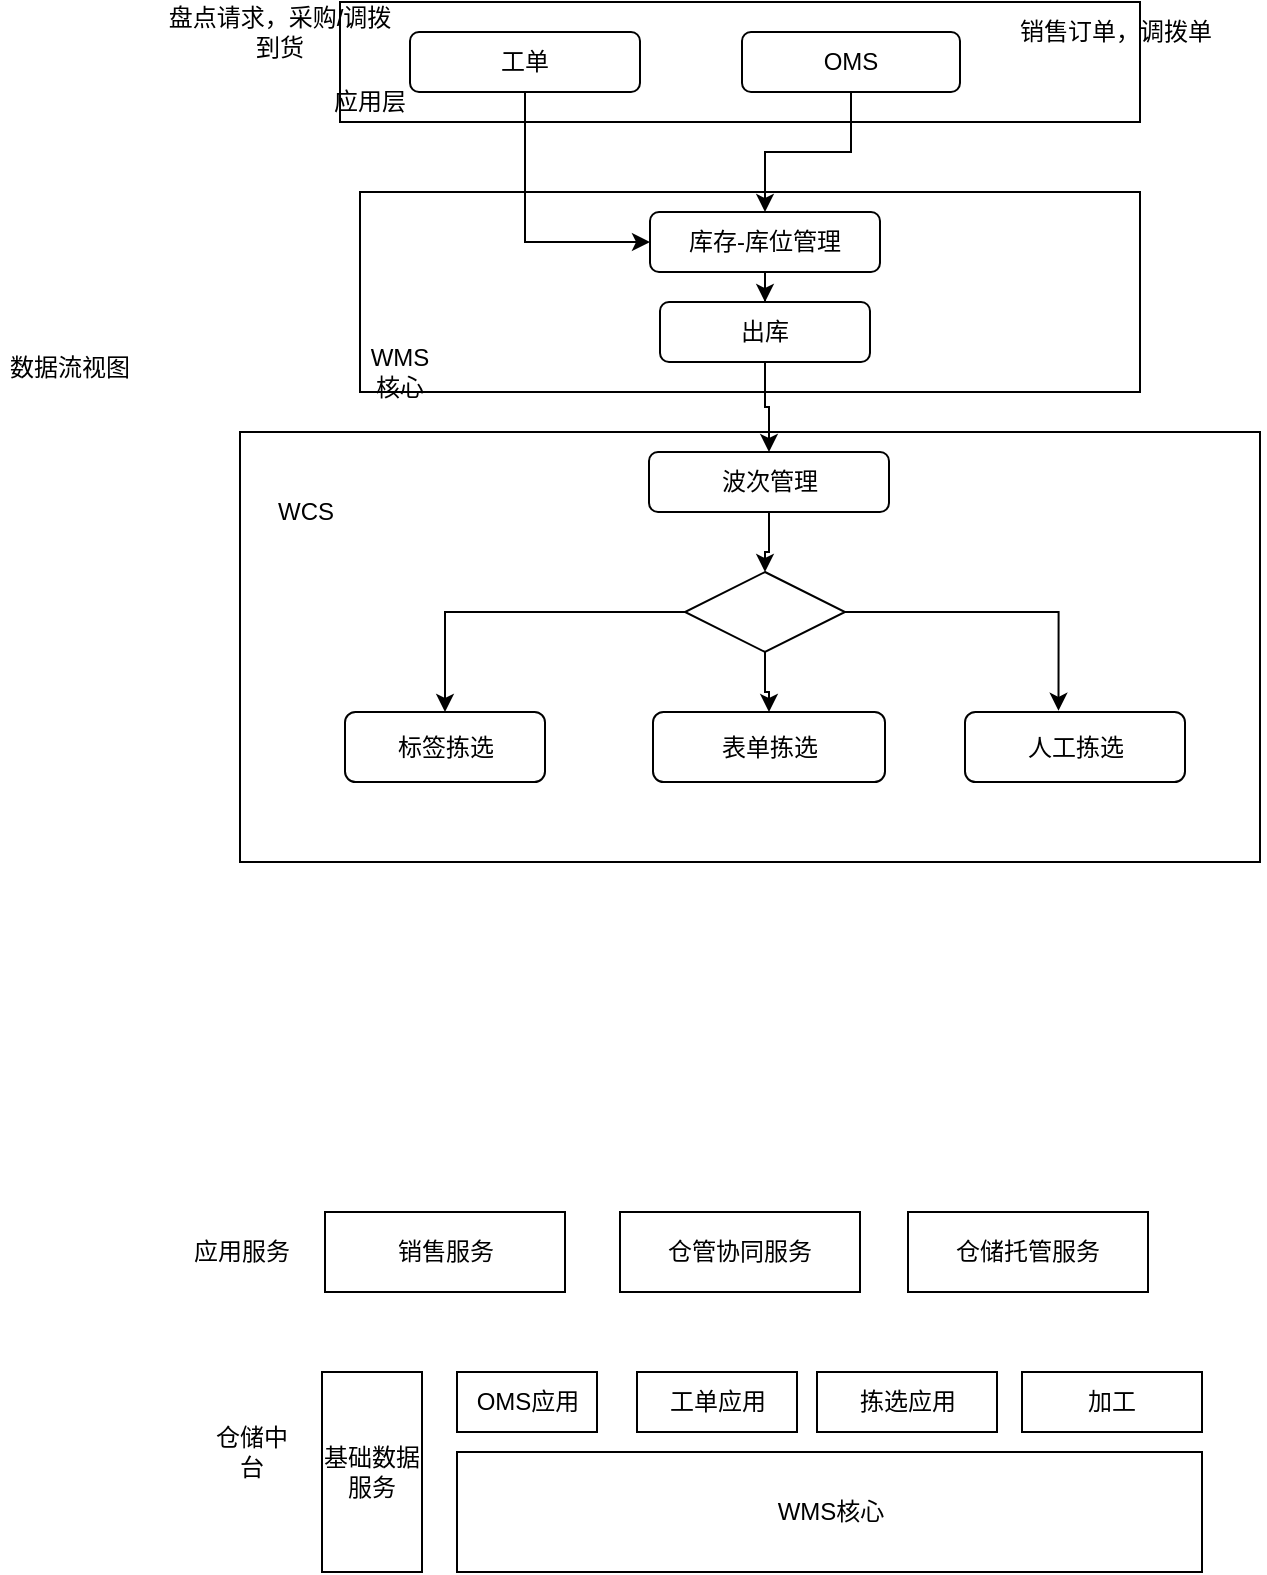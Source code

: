 <mxfile version="13.3.5" type="device"><diagram id="wTaDdBfNsC7Vzz8zb2O0" name="Page-1"><mxGraphModel dx="1662" dy="762" grid="1" gridSize="10" guides="1" tooltips="1" connect="1" arrows="1" fold="1" page="1" pageScale="1" pageWidth="827" pageHeight="1169" math="0" shadow="0"><root><mxCell id="0"/><mxCell id="1" parent="0"/><mxCell id="10-cR0_k2ocSShgVkHYh-20" value="" style="rounded=0;whiteSpace=wrap;html=1;" vertex="1" parent="1"><mxGeometry x="230" y="35" width="400" height="60" as="geometry"/></mxCell><mxCell id="10-cR0_k2ocSShgVkHYh-19" value="" style="rounded=0;whiteSpace=wrap;html=1;" vertex="1" parent="1"><mxGeometry x="240" y="130" width="390" height="100" as="geometry"/></mxCell><mxCell id="10-cR0_k2ocSShgVkHYh-16" value="" style="rounded=0;whiteSpace=wrap;html=1;" vertex="1" parent="1"><mxGeometry x="180" y="250" width="510" height="215" as="geometry"/></mxCell><mxCell id="pUWeLY8uspPlFkXVjL1A-6" value="" style="edgeStyle=orthogonalEdgeStyle;rounded=0;orthogonalLoop=1;jettySize=auto;html=1;" parent="1" source="E6nRmkfIMLZ5QuFPq0Zu-1" target="E6nRmkfIMLZ5QuFPq0Zu-2" edge="1"><mxGeometry relative="1" as="geometry"/></mxCell><mxCell id="E6nRmkfIMLZ5QuFPq0Zu-1" value="OMS" style="rounded=1;whiteSpace=wrap;html=1;" parent="1" vertex="1"><mxGeometry x="431" y="50" width="109" height="30" as="geometry"/></mxCell><mxCell id="pUWeLY8uspPlFkXVjL1A-7" value="" style="edgeStyle=orthogonalEdgeStyle;rounded=0;orthogonalLoop=1;jettySize=auto;html=1;" parent="1" source="E6nRmkfIMLZ5QuFPq0Zu-2" target="E6nRmkfIMLZ5QuFPq0Zu-3" edge="1"><mxGeometry relative="1" as="geometry"/></mxCell><mxCell id="E6nRmkfIMLZ5QuFPq0Zu-2" value="库存-库位管理" style="rounded=1;whiteSpace=wrap;html=1;" parent="1" vertex="1"><mxGeometry x="385" y="140" width="115" height="30" as="geometry"/></mxCell><mxCell id="10-cR0_k2ocSShgVkHYh-10" value="" style="edgeStyle=orthogonalEdgeStyle;rounded=0;orthogonalLoop=1;jettySize=auto;html=1;entryX=0.5;entryY=0;entryDx=0;entryDy=0;" edge="1" parent="1" source="E6nRmkfIMLZ5QuFPq0Zu-3" target="2KgaqAUXKSNZowxAyLoY-1"><mxGeometry relative="1" as="geometry"/></mxCell><mxCell id="E6nRmkfIMLZ5QuFPq0Zu-3" value="出库" style="rounded=1;whiteSpace=wrap;html=1;" parent="1" vertex="1"><mxGeometry x="390" y="185" width="105" height="30" as="geometry"/></mxCell><mxCell id="E6nRmkfIMLZ5QuFPq0Zu-4" value="标签拣选" style="rounded=1;whiteSpace=wrap;html=1;" parent="1" vertex="1"><mxGeometry x="232.5" y="390" width="100" height="35" as="geometry"/></mxCell><mxCell id="E6nRmkfIMLZ5QuFPq0Zu-5" value="表单拣选" style="rounded=1;whiteSpace=wrap;html=1;" parent="1" vertex="1"><mxGeometry x="386.5" y="390" width="116" height="35" as="geometry"/></mxCell><mxCell id="E6nRmkfIMLZ5QuFPq0Zu-6" value="人工拣选" style="rounded=1;whiteSpace=wrap;html=1;" parent="1" vertex="1"><mxGeometry x="542.5" y="390" width="110" height="35" as="geometry"/></mxCell><mxCell id="pUWeLY8uspPlFkXVjL1A-3" style="edgeStyle=orthogonalEdgeStyle;rounded=0;orthogonalLoop=1;jettySize=auto;html=1;exitX=0.5;exitY=1;exitDx=0;exitDy=0;entryX=0;entryY=0.5;entryDx=0;entryDy=0;" parent="1" source="pUWeLY8uspPlFkXVjL1A-1" target="E6nRmkfIMLZ5QuFPq0Zu-2" edge="1"><mxGeometry relative="1" as="geometry"><mxPoint x="421" y="210" as="targetPoint"/></mxGeometry></mxCell><mxCell id="pUWeLY8uspPlFkXVjL1A-1" value="工单" style="rounded=1;whiteSpace=wrap;html=1;" parent="1" vertex="1"><mxGeometry x="265" y="50" width="115" height="30" as="geometry"/></mxCell><mxCell id="pUWeLY8uspPlFkXVjL1A-17" value="" style="edgeStyle=orthogonalEdgeStyle;rounded=0;orthogonalLoop=1;jettySize=auto;html=1;entryX=0.5;entryY=0;entryDx=0;entryDy=0;" parent="1" source="pUWeLY8uspPlFkXVjL1A-11" target="E6nRmkfIMLZ5QuFPq0Zu-4" edge="1"><mxGeometry relative="1" as="geometry"><mxPoint x="324" y="420" as="targetPoint"/></mxGeometry></mxCell><mxCell id="pUWeLY8uspPlFkXVjL1A-18" value="" style="edgeStyle=orthogonalEdgeStyle;rounded=0;orthogonalLoop=1;jettySize=auto;html=1;" parent="1" source="pUWeLY8uspPlFkXVjL1A-11" target="E6nRmkfIMLZ5QuFPq0Zu-5" edge="1"><mxGeometry relative="1" as="geometry"/></mxCell><mxCell id="pUWeLY8uspPlFkXVjL1A-20" value="" style="edgeStyle=orthogonalEdgeStyle;rounded=0;orthogonalLoop=1;jettySize=auto;html=1;entryX=0.425;entryY=-0.017;entryDx=0;entryDy=0;entryPerimeter=0;" parent="1" source="pUWeLY8uspPlFkXVjL1A-11" target="E6nRmkfIMLZ5QuFPq0Zu-6" edge="1"><mxGeometry relative="1" as="geometry"><mxPoint x="564" y="420" as="targetPoint"/></mxGeometry></mxCell><mxCell id="pUWeLY8uspPlFkXVjL1A-11" value="" style="rhombus;whiteSpace=wrap;html=1;" parent="1" vertex="1"><mxGeometry x="402.5" y="320" width="80" height="40" as="geometry"/></mxCell><mxCell id="10-cR0_k2ocSShgVkHYh-8" value="" style="edgeStyle=orthogonalEdgeStyle;rounded=0;orthogonalLoop=1;jettySize=auto;html=1;" edge="1" parent="1" source="2KgaqAUXKSNZowxAyLoY-1" target="pUWeLY8uspPlFkXVjL1A-11"><mxGeometry relative="1" as="geometry"/></mxCell><mxCell id="2KgaqAUXKSNZowxAyLoY-1" value="波次管理" style="rounded=1;whiteSpace=wrap;html=1;" parent="1" vertex="1"><mxGeometry x="384.5" y="260" width="120" height="30" as="geometry"/></mxCell><mxCell id="10-cR0_k2ocSShgVkHYh-1" value="盘点请求，采购/调拨到货" style="text;html=1;strokeColor=none;fillColor=none;align=center;verticalAlign=middle;whiteSpace=wrap;rounded=0;" vertex="1" parent="1"><mxGeometry x="140" y="40" width="120" height="20" as="geometry"/></mxCell><mxCell id="10-cR0_k2ocSShgVkHYh-4" value="销售订单，调拨单" style="text;html=1;strokeColor=none;fillColor=none;align=center;verticalAlign=middle;whiteSpace=wrap;rounded=0;" vertex="1" parent="1"><mxGeometry x="542.5" y="40" width="150" height="20" as="geometry"/></mxCell><mxCell id="10-cR0_k2ocSShgVkHYh-21" value="WMS核心" style="text;html=1;strokeColor=none;fillColor=none;align=center;verticalAlign=middle;whiteSpace=wrap;rounded=0;" vertex="1" parent="1"><mxGeometry x="240" y="210" width="40" height="20" as="geometry"/></mxCell><mxCell id="10-cR0_k2ocSShgVkHYh-23" value="应用层" style="text;html=1;strokeColor=none;fillColor=none;align=center;verticalAlign=middle;whiteSpace=wrap;rounded=0;" vertex="1" parent="1"><mxGeometry x="225" y="75" width="40" height="20" as="geometry"/></mxCell><mxCell id="10-cR0_k2ocSShgVkHYh-24" value="WCS" style="text;html=1;strokeColor=none;fillColor=none;align=center;verticalAlign=middle;whiteSpace=wrap;rounded=0;" vertex="1" parent="1"><mxGeometry x="192.5" y="280" width="40" height="20" as="geometry"/></mxCell><mxCell id="10-cR0_k2ocSShgVkHYh-25" value="数据流视图" style="text;html=1;strokeColor=none;fillColor=none;align=center;verticalAlign=middle;whiteSpace=wrap;rounded=0;" vertex="1" parent="1"><mxGeometry x="60" y="185" width="70" height="65" as="geometry"/></mxCell><mxCell id="10-cR0_k2ocSShgVkHYh-30" value="WMS核心" style="rounded=0;whiteSpace=wrap;html=1;" vertex="1" parent="1"><mxGeometry x="288.5" y="760" width="372.5" height="60" as="geometry"/></mxCell><mxCell id="10-cR0_k2ocSShgVkHYh-31" value="OMS应用" style="rounded=0;whiteSpace=wrap;html=1;" vertex="1" parent="1"><mxGeometry x="288.5" y="720" width="70" height="30" as="geometry"/></mxCell><mxCell id="10-cR0_k2ocSShgVkHYh-32" value="工单应用" style="rounded=0;whiteSpace=wrap;html=1;" vertex="1" parent="1"><mxGeometry x="378.5" y="720" width="80" height="30" as="geometry"/></mxCell><mxCell id="10-cR0_k2ocSShgVkHYh-33" value="拣选应用" style="rounded=0;whiteSpace=wrap;html=1;" vertex="1" parent="1"><mxGeometry x="468.5" y="720" width="90" height="30" as="geometry"/></mxCell><mxCell id="10-cR0_k2ocSShgVkHYh-34" value="基础数据服务" style="rounded=0;whiteSpace=wrap;html=1;" vertex="1" parent="1"><mxGeometry x="221" y="720" width="50" height="100" as="geometry"/></mxCell><mxCell id="10-cR0_k2ocSShgVkHYh-37" value="仓储中台" style="text;html=1;strokeColor=none;fillColor=none;align=center;verticalAlign=middle;whiteSpace=wrap;rounded=0;" vertex="1" parent="1"><mxGeometry x="166" y="750" width="40" height="20" as="geometry"/></mxCell><mxCell id="10-cR0_k2ocSShgVkHYh-38" value="加工" style="rounded=0;whiteSpace=wrap;html=1;" vertex="1" parent="1"><mxGeometry x="571" y="720" width="90" height="30" as="geometry"/></mxCell><mxCell id="10-cR0_k2ocSShgVkHYh-41" value="销售服务" style="rounded=0;whiteSpace=wrap;html=1;" vertex="1" parent="1"><mxGeometry x="222.5" y="640" width="120" height="40" as="geometry"/></mxCell><mxCell id="10-cR0_k2ocSShgVkHYh-42" value="仓管协同服务" style="rounded=0;whiteSpace=wrap;html=1;" vertex="1" parent="1"><mxGeometry x="370" y="640" width="120" height="40" as="geometry"/></mxCell><mxCell id="10-cR0_k2ocSShgVkHYh-43" value="仓储托管服务" style="rounded=0;whiteSpace=wrap;html=1;" vertex="1" parent="1"><mxGeometry x="514" y="640" width="120" height="40" as="geometry"/></mxCell><mxCell id="10-cR0_k2ocSShgVkHYh-44" value="应用服务" style="text;html=1;strokeColor=none;fillColor=none;align=center;verticalAlign=middle;whiteSpace=wrap;rounded=0;" vertex="1" parent="1"><mxGeometry x="156" y="650" width="50" height="20" as="geometry"/></mxCell></root></mxGraphModel></diagram></mxfile>